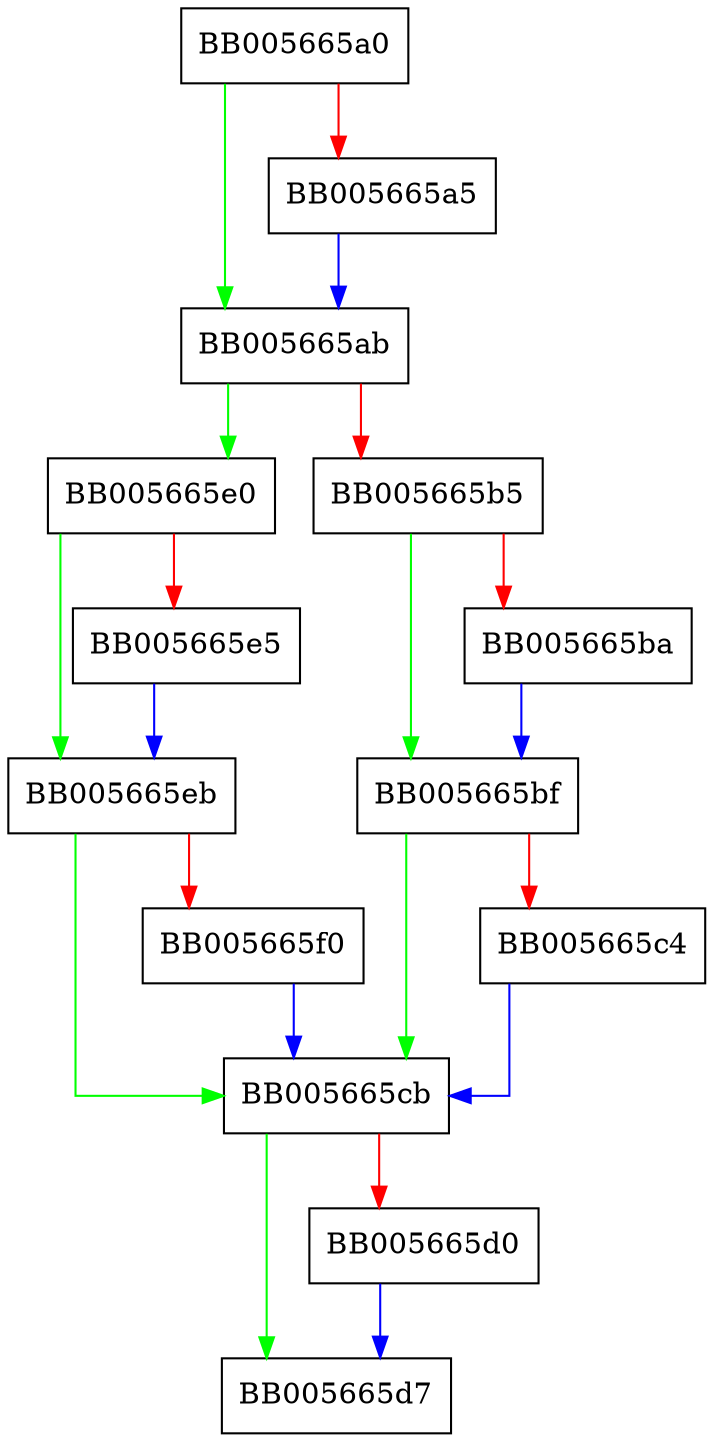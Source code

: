 digraph CMS_ReceiptRequest_get0_values {
  node [shape="box"];
  graph [splines=ortho];
  BB005665a0 -> BB005665ab [color="green"];
  BB005665a0 -> BB005665a5 [color="red"];
  BB005665a5 -> BB005665ab [color="blue"];
  BB005665ab -> BB005665e0 [color="green"];
  BB005665ab -> BB005665b5 [color="red"];
  BB005665b5 -> BB005665bf [color="green"];
  BB005665b5 -> BB005665ba [color="red"];
  BB005665ba -> BB005665bf [color="blue"];
  BB005665bf -> BB005665cb [color="green"];
  BB005665bf -> BB005665c4 [color="red"];
  BB005665c4 -> BB005665cb [color="blue"];
  BB005665cb -> BB005665d7 [color="green"];
  BB005665cb -> BB005665d0 [color="red"];
  BB005665d0 -> BB005665d7 [color="blue"];
  BB005665e0 -> BB005665eb [color="green"];
  BB005665e0 -> BB005665e5 [color="red"];
  BB005665e5 -> BB005665eb [color="blue"];
  BB005665eb -> BB005665cb [color="green"];
  BB005665eb -> BB005665f0 [color="red"];
  BB005665f0 -> BB005665cb [color="blue"];
}